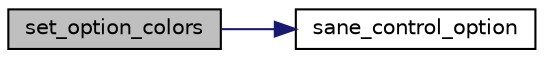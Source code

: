 digraph "set_option_colors"
{
  edge [fontname="Helvetica",fontsize="10",labelfontname="Helvetica",labelfontsize="10"];
  node [fontname="Helvetica",fontsize="10",shape=record];
  rankdir="LR";
  Node161 [label="set_option_colors",height=0.2,width=0.4,color="black", fillcolor="grey75", style="filled", fontcolor="black"];
  Node161 -> Node162 [color="midnightblue",fontsize="10",style="solid"];
  Node162 [label="sane_control_option",height=0.2,width=0.4,color="black", fillcolor="white", style="filled",URL="$sane_8h.html#af97b5a648c359cdeb17844f24e74f21d"];
}

